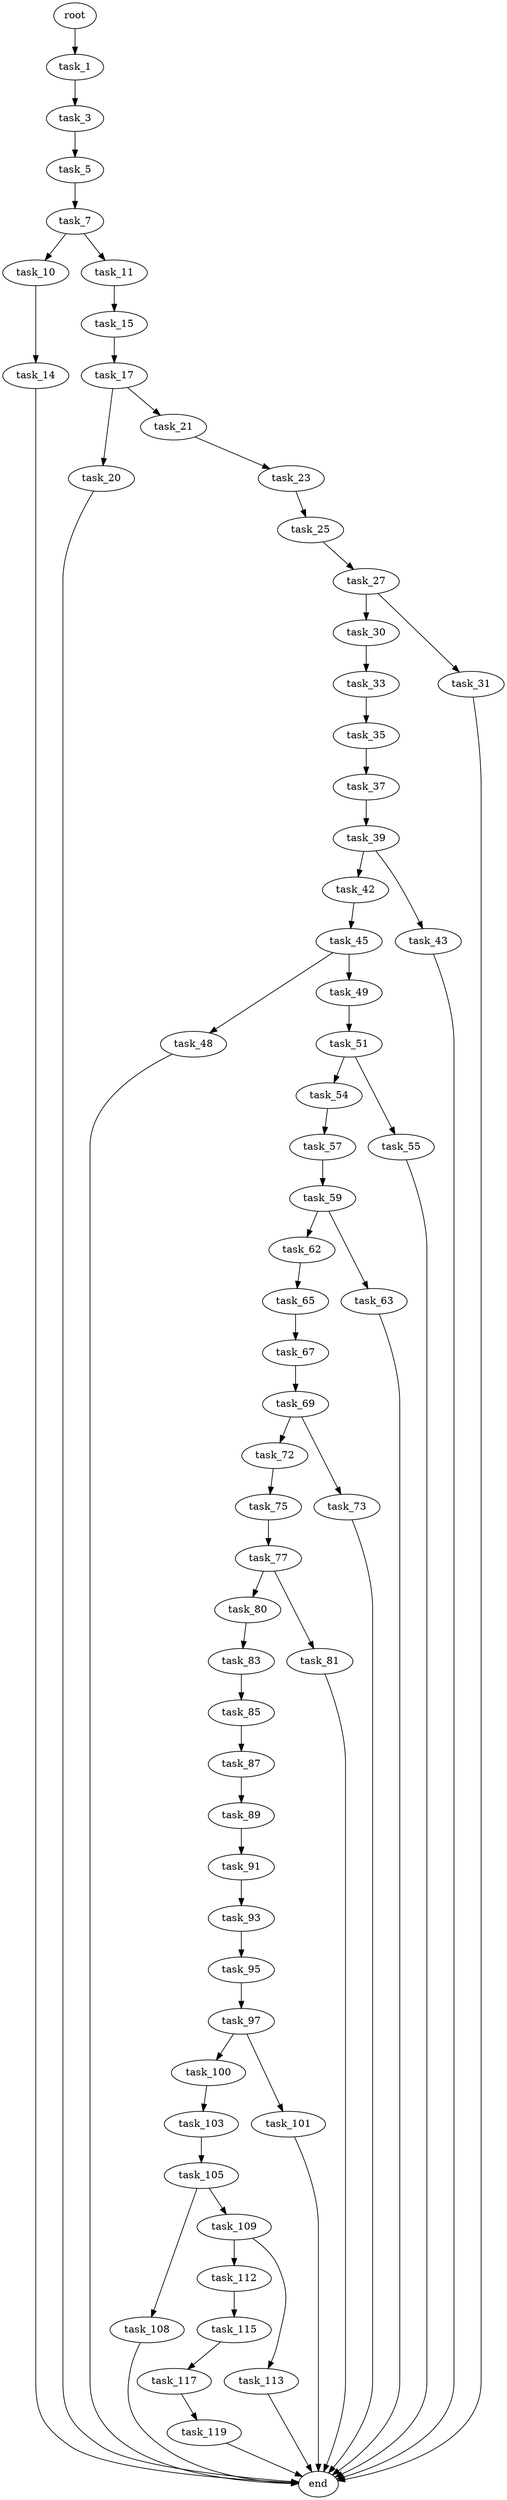 digraph G {
  root [size="0.000000"];
  task_1 [size="172679257236.000000"];
  task_3 [size="134217728000.000000"];
  task_5 [size="134217728000.000000"];
  task_7 [size="1313473928.000000"];
  task_10 [size="4656939108.000000"];
  task_11 [size="166529690704.000000"];
  task_14 [size="14435627679.000000"];
  task_15 [size="23691103267.000000"];
  end [size="0.000000"];
  task_17 [size="549755813888.000000"];
  task_20 [size="368293445632.000000"];
  task_21 [size="21790678738.000000"];
  task_23 [size="214961347714.000000"];
  task_25 [size="157991159817.000000"];
  task_27 [size="549755813888.000000"];
  task_30 [size="396234285163.000000"];
  task_31 [size="21699935059.000000"];
  task_33 [size="1704517543.000000"];
  task_35 [size="28991029248.000000"];
  task_37 [size="3866208565.000000"];
  task_39 [size="549755813888.000000"];
  task_42 [size="24655599966.000000"];
  task_43 [size="163907060983.000000"];
  task_45 [size="441498653287.000000"];
  task_48 [size="134217728000.000000"];
  task_49 [size="58620378936.000000"];
  task_51 [size="1073741824000.000000"];
  task_54 [size="350268798793.000000"];
  task_55 [size="20945780688.000000"];
  task_57 [size="28991029248.000000"];
  task_59 [size="50387436516.000000"];
  task_62 [size="7226496639.000000"];
  task_63 [size="68719476736.000000"];
  task_65 [size="368293445632.000000"];
  task_67 [size="231928233984.000000"];
  task_69 [size="2987561095.000000"];
  task_72 [size="231928233984.000000"];
  task_73 [size="657791448.000000"];
  task_75 [size="126063027115.000000"];
  task_77 [size="134217728000.000000"];
  task_80 [size="815267650897.000000"];
  task_81 [size="28991029248.000000"];
  task_83 [size="4734350360.000000"];
  task_85 [size="10631627269.000000"];
  task_87 [size="134217728000.000000"];
  task_89 [size="35152694352.000000"];
  task_91 [size="67522501428.000000"];
  task_93 [size="144652290846.000000"];
  task_95 [size="24295959272.000000"];
  task_97 [size="1121205901406.000000"];
  task_100 [size="1715696034.000000"];
  task_101 [size="11341078581.000000"];
  task_103 [size="1073741824000.000000"];
  task_105 [size="5770751830.000000"];
  task_108 [size="274081248865.000000"];
  task_109 [size="448801222553.000000"];
  task_112 [size="5513361226.000000"];
  task_113 [size="8589934592.000000"];
  task_115 [size="423413447808.000000"];
  task_117 [size="368293445632.000000"];
  task_119 [size="8284598449.000000"];

  root -> task_1 [size="1.000000"];
  task_1 -> task_3 [size="134217728.000000"];
  task_3 -> task_5 [size="209715200.000000"];
  task_5 -> task_7 [size="209715200.000000"];
  task_7 -> task_10 [size="134217728.000000"];
  task_7 -> task_11 [size="134217728.000000"];
  task_10 -> task_14 [size="75497472.000000"];
  task_11 -> task_15 [size="536870912.000000"];
  task_14 -> end [size="1.000000"];
  task_15 -> task_17 [size="411041792.000000"];
  task_17 -> task_20 [size="536870912.000000"];
  task_17 -> task_21 [size="536870912.000000"];
  task_20 -> end [size="1.000000"];
  task_21 -> task_23 [size="679477248.000000"];
  task_23 -> task_25 [size="209715200.000000"];
  task_25 -> task_27 [size="301989888.000000"];
  task_27 -> task_30 [size="536870912.000000"];
  task_27 -> task_31 [size="536870912.000000"];
  task_30 -> task_33 [size="301989888.000000"];
  task_31 -> end [size="1.000000"];
  task_33 -> task_35 [size="75497472.000000"];
  task_35 -> task_37 [size="75497472.000000"];
  task_37 -> task_39 [size="75497472.000000"];
  task_39 -> task_42 [size="536870912.000000"];
  task_39 -> task_43 [size="536870912.000000"];
  task_42 -> task_45 [size="838860800.000000"];
  task_43 -> end [size="1.000000"];
  task_45 -> task_48 [size="679477248.000000"];
  task_45 -> task_49 [size="679477248.000000"];
  task_48 -> end [size="1.000000"];
  task_49 -> task_51 [size="209715200.000000"];
  task_51 -> task_54 [size="838860800.000000"];
  task_51 -> task_55 [size="838860800.000000"];
  task_54 -> task_57 [size="679477248.000000"];
  task_55 -> end [size="1.000000"];
  task_57 -> task_59 [size="75497472.000000"];
  task_59 -> task_62 [size="838860800.000000"];
  task_59 -> task_63 [size="838860800.000000"];
  task_62 -> task_65 [size="411041792.000000"];
  task_63 -> end [size="1.000000"];
  task_65 -> task_67 [size="411041792.000000"];
  task_67 -> task_69 [size="301989888.000000"];
  task_69 -> task_72 [size="134217728.000000"];
  task_69 -> task_73 [size="134217728.000000"];
  task_72 -> task_75 [size="301989888.000000"];
  task_73 -> end [size="1.000000"];
  task_75 -> task_77 [size="301989888.000000"];
  task_77 -> task_80 [size="209715200.000000"];
  task_77 -> task_81 [size="209715200.000000"];
  task_80 -> task_83 [size="838860800.000000"];
  task_81 -> end [size="1.000000"];
  task_83 -> task_85 [size="411041792.000000"];
  task_85 -> task_87 [size="209715200.000000"];
  task_87 -> task_89 [size="209715200.000000"];
  task_89 -> task_91 [size="33554432.000000"];
  task_91 -> task_93 [size="75497472.000000"];
  task_93 -> task_95 [size="411041792.000000"];
  task_95 -> task_97 [size="679477248.000000"];
  task_97 -> task_100 [size="679477248.000000"];
  task_97 -> task_101 [size="679477248.000000"];
  task_100 -> task_103 [size="33554432.000000"];
  task_101 -> end [size="1.000000"];
  task_103 -> task_105 [size="838860800.000000"];
  task_105 -> task_108 [size="134217728.000000"];
  task_105 -> task_109 [size="134217728.000000"];
  task_108 -> end [size="1.000000"];
  task_109 -> task_112 [size="301989888.000000"];
  task_109 -> task_113 [size="301989888.000000"];
  task_112 -> task_115 [size="209715200.000000"];
  task_113 -> end [size="1.000000"];
  task_115 -> task_117 [size="301989888.000000"];
  task_117 -> task_119 [size="411041792.000000"];
  task_119 -> end [size="1.000000"];
}
